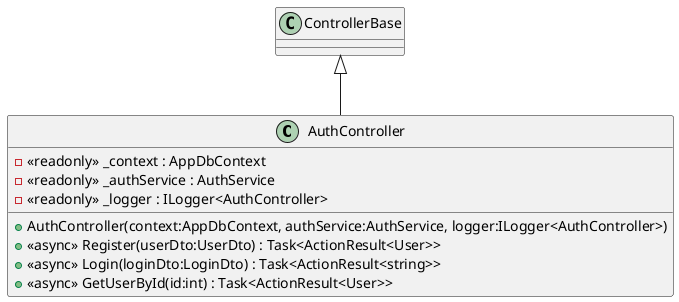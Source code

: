 @startuml
class AuthController {
    - <<readonly>> _context : AppDbContext
    - <<readonly>> _authService : AuthService
    - <<readonly>> _logger : ILogger<AuthController>
    + AuthController(context:AppDbContext, authService:AuthService, logger:ILogger<AuthController>)
    + <<async>> Register(userDto:UserDto) : Task<ActionResult<User>>
    + <<async>> Login(loginDto:LoginDto) : Task<ActionResult<string>>
    + <<async>> GetUserById(id:int) : Task<ActionResult<User>>
}
ControllerBase <|-- AuthController
@enduml

